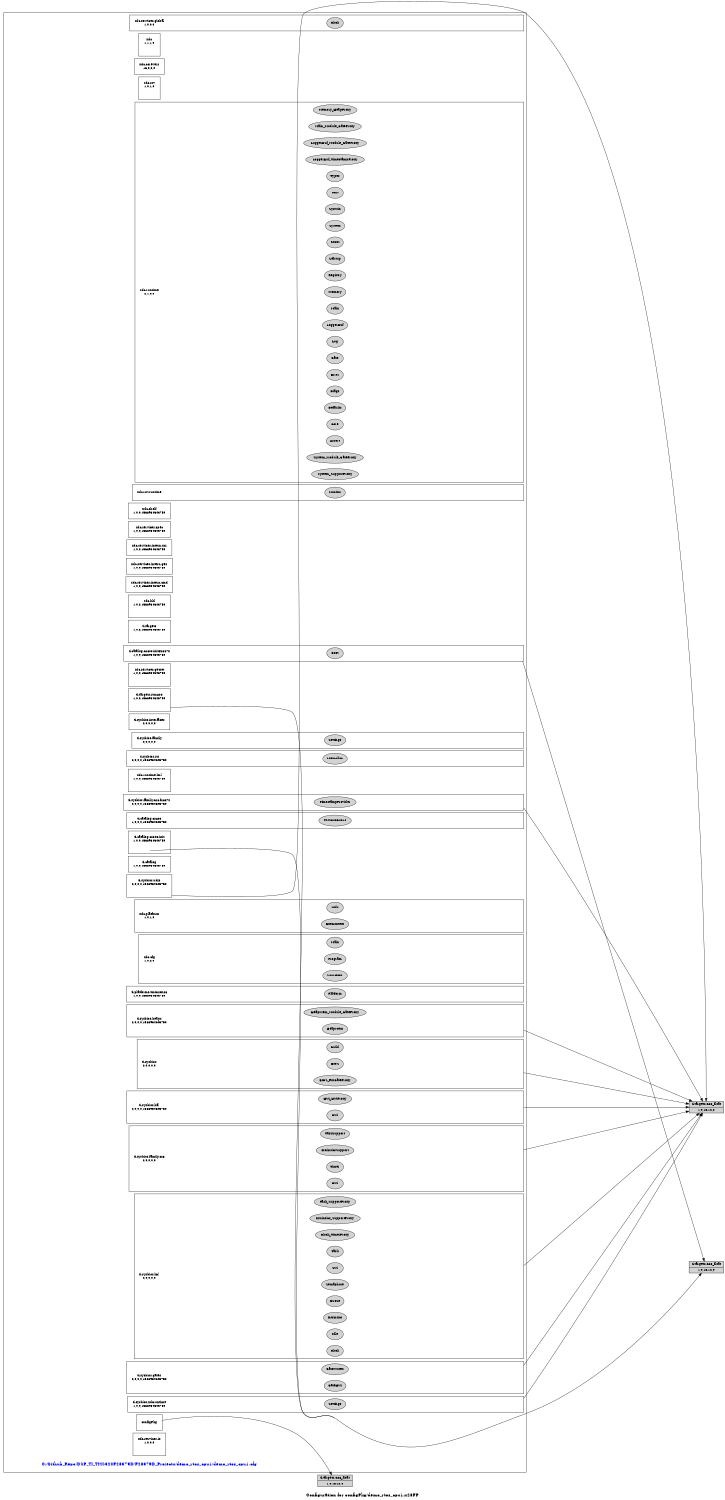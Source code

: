 digraph configuration {
    size="7.5,10";
    rankdir=LR;
    ranksep=".50 equally";
    concentrate=true;
    compound=true;
    label="\nConfiguration for configPkg/demo_rtos_cpu1.x28FP"
  node [font=Helvetica, fontsize=14, fontcolor=black];  subgraph cluster0 {label=""; __cfg [label="C:/Github_Repo/DSP_TI_TMS320F28379D/F28379D_Projects/demo_rtos_cpu1/demo_rtos_cpu1.cfg", color=white, fontcolor=blue];
    node [font=Helvetica, fontsize=10];    subgraph cluster1 {
        label="";
        xdc_services_global__top [shape=box,label="xdc.services.global\n1,0,0,0", color=white];
        xdc_services_global__bot [shape=point,label="", style=invis];
        xdc_services_global_Clock [style=filled,fillcolor=lightgray, label="Clock"];
        xdc_services_global__top -> xdc_services_global_Clock[style=invis];
        xdc_services_global_Clock -> xdc_services_global__bot[style=invis];
    }
    subgraph cluster2 {
        label="";
        xdc__top [shape=box,label="xdc\n1,1,1,0", color=white];
        xdc__bot [shape=point,label="", style=invis];
    }
    subgraph cluster3 {
        label="";
        xdc_corevers__top [shape=box,label="xdc.corevers\n16,0,2,0", color=white];
    }
    subgraph cluster4 {
        label="";
        xdc_rov__top [shape=box,label="xdc.rov\n1,0,1,0", color=white];
        xdc_rov__bot [shape=point,label="", style=invis];
    }
    subgraph cluster5 {
        label="";
        xdc_runtime__top [shape=box,label="xdc.runtime\n2,1,0,0", color=white];
        xdc_runtime__bot [shape=point,label="", style=invis];
        xdc_runtime_Assert [style=filled,fillcolor=lightgray, label="Assert"];
        xdc_runtime__top -> xdc_runtime_Assert[style=invis];
        xdc_runtime_Assert -> xdc_runtime__bot[style=invis];
        xdc_runtime_Core [style=filled,fillcolor=lightgray, label="Core"];
        xdc_runtime__top -> xdc_runtime_Core[style=invis];
        xdc_runtime_Core -> xdc_runtime__bot[style=invis];
        xdc_runtime_Defaults [style=filled,fillcolor=lightgray, label="Defaults"];
        xdc_runtime__top -> xdc_runtime_Defaults[style=invis];
        xdc_runtime_Defaults -> xdc_runtime__bot[style=invis];
        xdc_runtime_Diags [style=filled,fillcolor=lightgray, label="Diags"];
        xdc_runtime__top -> xdc_runtime_Diags[style=invis];
        xdc_runtime_Diags -> xdc_runtime__bot[style=invis];
        xdc_runtime_Error [style=filled,fillcolor=lightgray, label="Error"];
        xdc_runtime__top -> xdc_runtime_Error[style=invis];
        xdc_runtime_Error -> xdc_runtime__bot[style=invis];
        xdc_runtime_Gate [style=filled,fillcolor=lightgray, label="Gate"];
        xdc_runtime__top -> xdc_runtime_Gate[style=invis];
        xdc_runtime_Gate -> xdc_runtime__bot[style=invis];
        xdc_runtime_Log [style=filled,fillcolor=lightgray, label="Log"];
        xdc_runtime__top -> xdc_runtime_Log[style=invis];
        xdc_runtime_Log -> xdc_runtime__bot[style=invis];
        xdc_runtime_LoggerBuf [style=filled,fillcolor=lightgray, label="LoggerBuf"];
        xdc_runtime__top -> xdc_runtime_LoggerBuf[style=invis];
        xdc_runtime_LoggerBuf -> xdc_runtime__bot[style=invis];
        xdc_runtime_Main [style=filled,fillcolor=lightgray, label="Main"];
        xdc_runtime__top -> xdc_runtime_Main[style=invis];
        xdc_runtime_Main -> xdc_runtime__bot[style=invis];
        xdc_runtime_Memory [style=filled,fillcolor=lightgray, label="Memory"];
        xdc_runtime__top -> xdc_runtime_Memory[style=invis];
        xdc_runtime_Memory -> xdc_runtime__bot[style=invis];
        xdc_runtime_Registry [style=filled,fillcolor=lightgray, label="Registry"];
        xdc_runtime__top -> xdc_runtime_Registry[style=invis];
        xdc_runtime_Registry -> xdc_runtime__bot[style=invis];
        xdc_runtime_Startup [style=filled,fillcolor=lightgray, label="Startup"];
        xdc_runtime__top -> xdc_runtime_Startup[style=invis];
        xdc_runtime_Startup -> xdc_runtime__bot[style=invis];
        xdc_runtime_Reset [style=filled,fillcolor=lightgray, label="Reset"];
        xdc_runtime__top -> xdc_runtime_Reset[style=invis];
        xdc_runtime_Reset -> xdc_runtime__bot[style=invis];
        xdc_runtime_System [style=filled,fillcolor=lightgray, label="System"];
        xdc_runtime__top -> xdc_runtime_System[style=invis];
        xdc_runtime_System -> xdc_runtime__bot[style=invis];
        xdc_runtime_SysMin [style=filled,fillcolor=lightgray, label="SysMin"];
        xdc_runtime__top -> xdc_runtime_SysMin[style=invis];
        xdc_runtime_SysMin -> xdc_runtime__bot[style=invis];
        xdc_runtime_Text [style=filled,fillcolor=lightgray, label="Text"];
        xdc_runtime__top -> xdc_runtime_Text[style=invis];
        xdc_runtime_Text -> xdc_runtime__bot[style=invis];
        xdc_runtime_Types [style=filled,fillcolor=lightgray, label="Types"];
        xdc_runtime__top -> xdc_runtime_Types[style=invis];
        xdc_runtime_Types -> xdc_runtime__bot[style=invis];
        xdc_runtime_LoggerBuf_TimestampProxy [style=filled,fillcolor=lightgray, label="LoggerBuf_TimestampProxy"];
        xdc_runtime__top -> xdc_runtime_LoggerBuf_TimestampProxy[style=invis];
        xdc_runtime_LoggerBuf_TimestampProxy -> xdc_runtime__bot[style=invis];
        xdc_runtime_LoggerBuf_Module_GateProxy [style=filled,fillcolor=lightgray, label="LoggerBuf_Module_GateProxy"];
        xdc_runtime__top -> xdc_runtime_LoggerBuf_Module_GateProxy[style=invis];
        xdc_runtime_LoggerBuf_Module_GateProxy -> xdc_runtime__bot[style=invis];
        xdc_runtime_Main_Module_GateProxy [style=filled,fillcolor=lightgray, label="Main_Module_GateProxy"];
        xdc_runtime__top -> xdc_runtime_Main_Module_GateProxy[style=invis];
        xdc_runtime_Main_Module_GateProxy -> xdc_runtime__bot[style=invis];
        xdc_runtime_Memory_HeapProxy [style=filled,fillcolor=lightgray, label="Memory_HeapProxy"];
        xdc_runtime__top -> xdc_runtime_Memory_HeapProxy[style=invis];
        xdc_runtime_Memory_HeapProxy -> xdc_runtime__bot[style=invis];
        xdc_runtime_System_SupportProxy [style=filled,fillcolor=lightgray, label="System_SupportProxy"];
        xdc_runtime__top -> xdc_runtime_System_SupportProxy[style=invis];
        xdc_runtime_System_SupportProxy -> xdc_runtime__bot[style=invis];
        xdc_runtime_System_Module_GateProxy [style=filled,fillcolor=lightgray, label="System_Module_GateProxy"];
        xdc_runtime__top -> xdc_runtime_System_Module_GateProxy[style=invis];
        xdc_runtime_System_Module_GateProxy -> xdc_runtime__bot[style=invis];
    }
    subgraph cluster6 {
        label="";
        xdc_rov_runtime__top [shape=box,label="xdc.rov.runtime\n", color=white];
        xdc_rov_runtime__bot [shape=point,label="", style=invis];
        xdc_rov_runtime_Monitor [style=filled,fillcolor=lightgray, label="Monitor"];
        xdc_rov_runtime__top -> xdc_rov_runtime_Monitor[style=invis];
        xdc_rov_runtime_Monitor -> xdc_rov_runtime__bot[style=invis];
    }
    subgraph cluster7 {
        label="";
        xdc_shelf__top [shape=box,label="xdc.shelf\n1,0,0,1568934643750", color=white];
    }
    subgraph cluster8 {
        label="";
        xdc_services_spec__top [shape=box,label="xdc.services.spec\n1,0,0,1568934643750", color=white];
    }
    subgraph cluster9 {
        label="";
        xdc_services_intern_xsr__top [shape=box,label="xdc.services.intern.xsr\n1,0,0,1568934643750", color=white];
    }
    subgraph cluster10 {
        label="";
        xdc_services_intern_gen__top [shape=box,label="xdc.services.intern.gen\n1,0,0,1568934643750", color=white];
    }
    subgraph cluster11 {
        label="";
        xdc_services_intern_cmd__top [shape=box,label="xdc.services.intern.cmd\n1,0,0,1568934643750", color=white];
    }
    subgraph cluster12 {
        label="";
        xdc_bld__top [shape=box,label="xdc.bld\n1,0,2,1568934643750", color=white];
        xdc_bld__bot [shape=point,label="", style=invis];
    }
    subgraph cluster13 {
        label="";
        ti_targets__top [shape=box,label="ti.targets\n1,0,3,1568934643750", color=white];
        ti_targets__bot [shape=point,label="", style=invis];
    }
    subgraph cluster14 {
        label="";
        ti_catalog_c2800_initF2837x__top [shape=box,label="ti.catalog.c2800.initF2837x\n1,0,0,1568934643750", color=white];
        ti_catalog_c2800_initF2837x__bot [shape=point,label="", style=invis];
        ti_catalog_c2800_initF2837x_Boot [style=filled,fillcolor=lightgray, label="Boot"];
        ti_catalog_c2800_initF2837x__top -> ti_catalog_c2800_initF2837x_Boot[style=invis];
        ti_catalog_c2800_initF2837x_Boot -> ti_catalog_c2800_initF2837x__bot[style=invis];
    }
    subgraph cluster15 {
        label="";
        xdc_services_getset__top [shape=box,label="xdc.services.getset\n1,0,0,1568934643750", color=white];
        xdc_services_getset__bot [shape=point,label="", style=invis];
    }
    subgraph cluster16 {
        label="";
        ti_targets_rts2800__top [shape=box,label="ti.targets.rts2800\n1,0,0,1568934643750", color=white];
        ti_targets_rts2800__bot [shape=point,label="", style=invis];
    }
    subgraph cluster17 {
        label="";
        ti_sysbios_interfaces__top [shape=box,label="ti.sysbios.interfaces\n2,0,0,0,0", color=white];
    }
    subgraph cluster18 {
        label="";
        ti_sysbios_family__top [shape=box,label="ti.sysbios.family\n2,0,0,0,0", color=white];
        ti_sysbios_family__bot [shape=point,label="", style=invis];
        ti_sysbios_family_Settings [style=filled,fillcolor=lightgray, label="Settings"];
        ti_sysbios_family__top -> ti_sysbios_family_Settings[style=invis];
        ti_sysbios_family_Settings -> ti_sysbios_family__bot[style=invis];
    }
    subgraph cluster19 {
        label="";
        ti_sysbios_rts__top [shape=box,label="ti.sysbios.rts\n2,0,0,0,1568934643750", color=white];
        ti_sysbios_rts__bot [shape=point,label="", style=invis];
        ti_sysbios_rts_MemAlloc [style=filled,fillcolor=lightgray, label="MemAlloc"];
        ti_sysbios_rts__top -> ti_sysbios_rts_MemAlloc[style=invis];
        ti_sysbios_rts_MemAlloc -> ti_sysbios_rts__bot[style=invis];
    }
    subgraph cluster20 {
        label="";
        xdc_runtime_knl__top [shape=box,label="xdc.runtime.knl\n1,0,0,1568934643750", color=white];
        xdc_runtime_knl__bot [shape=point,label="", style=invis];
    }
    subgraph cluster21 {
        label="";
        ti_sysbios_family_c28_f2837x__top [shape=box,label="ti.sysbios.family.c28.f2837x\n2,0,0,0,1568934643750", color=white];
        ti_sysbios_family_c28_f2837x__bot [shape=point,label="", style=invis];
        ti_sysbios_family_c28_f2837x_TimestampProvider [style=filled,fillcolor=lightgray, label="TimestampProvider"];
        ti_sysbios_family_c28_f2837x__top -> ti_sysbios_family_c28_f2837x_TimestampProvider[style=invis];
        ti_sysbios_family_c28_f2837x_TimestampProvider -> ti_sysbios_family_c28_f2837x__bot[style=invis];
    }
    subgraph cluster22 {
        label="";
        ti_catalog_c2800_init__top [shape=box,label="ti.catalog.c2800.init\n1,0,0,1568934643750", color=white];
        ti_catalog_c2800_init__bot [shape=point,label="", style=invis];
    }
    subgraph cluster23 {
        label="";
        ti_catalog_c2800__top [shape=box,label="ti.catalog.c2800\n1,0,0,0,1568934643750", color=white];
        ti_catalog_c2800__bot [shape=point,label="", style=invis];
        ti_catalog_c2800_TMS320C2812 [style=filled,fillcolor=lightgray, label="TMS320C2812"];
        ti_catalog_c2800__top -> ti_catalog_c2800_TMS320C2812[style=invis];
        ti_catalog_c2800_TMS320C2812 -> ti_catalog_c2800__bot[style=invis];
    }
    subgraph cluster24 {
        label="";
        ti_catalog__top [shape=box,label="ti.catalog\n1,0,0,1568934643750", color=white];
    }
    subgraph cluster25 {
        label="";
        xdc_platform__top [shape=box,label="xdc.platform\n1,0,1,0", color=white];
        xdc_platform__bot [shape=point,label="", style=invis];
        xdc_platform_ExeContext [style=filled,fillcolor=lightgray, label="ExeContext"];
        xdc_platform__top -> xdc_platform_ExeContext[style=invis];
        xdc_platform_ExeContext -> xdc_platform__bot[style=invis];
        xdc_platform_Utils [style=filled,fillcolor=lightgray, label="Utils"];
        xdc_platform__top -> xdc_platform_Utils[style=invis];
        xdc_platform_Utils -> xdc_platform__bot[style=invis];
    }
    subgraph cluster26 {
        label="";
        xdc_cfg__top [shape=box,label="xdc.cfg\n1,0,2,0", color=white];
        xdc_cfg__bot [shape=point,label="", style=invis];
        xdc_cfg_Program [style=filled,fillcolor=lightgray, label="Program"];
        xdc_cfg__top -> xdc_cfg_Program[style=invis];
        xdc_cfg_Program -> xdc_cfg__bot[style=invis];
        xdc_cfg_Main [style=filled,fillcolor=lightgray, label="Main"];
        xdc_cfg__top -> xdc_cfg_Main[style=invis];
        xdc_cfg_Main -> xdc_cfg__bot[style=invis];
        xdc_cfg_SourceDir [style=filled,fillcolor=lightgray, label="SourceDir"];
        xdc_cfg__top -> xdc_cfg_SourceDir[style=invis];
        xdc_cfg_SourceDir -> xdc_cfg__bot[style=invis];
    }
    subgraph cluster27 {
        label="";
        ti_platforms_tms320x28__top [shape=box,label="ti.platforms.tms320x28\n1,0,0,1568934643750", color=white];
        ti_platforms_tms320x28__bot [shape=point,label="", style=invis];
        ti_platforms_tms320x28_Platform [style=filled,fillcolor=lightgray, label="Platform"];
        ti_platforms_tms320x28__top -> ti_platforms_tms320x28_Platform[style=invis];
        ti_platforms_tms320x28_Platform -> ti_platforms_tms320x28__bot[style=invis];
    }
    subgraph cluster28 {
        label="";
        ti_sysbios__top [shape=box,label="ti.sysbios\n2,0,0,0,0", color=white];
        ti_sysbios__bot [shape=point,label="", style=invis];
        ti_sysbios_BIOS [style=filled,fillcolor=lightgray, label="BIOS"];
        ti_sysbios__top -> ti_sysbios_BIOS[style=invis];
        ti_sysbios_BIOS -> ti_sysbios__bot[style=invis];
        ti_sysbios_Build [style=filled,fillcolor=lightgray, label="Build"];
        ti_sysbios__top -> ti_sysbios_Build[style=invis];
        ti_sysbios_Build -> ti_sysbios__bot[style=invis];
        ti_sysbios_BIOS_RtsGateProxy [style=filled,fillcolor=lightgray, label="BIOS_RtsGateProxy"];
        ti_sysbios__top -> ti_sysbios_BIOS_RtsGateProxy[style=invis];
        ti_sysbios_BIOS_RtsGateProxy -> ti_sysbios__bot[style=invis];
    }
    subgraph cluster29 {
        label="";
        ti_sysbios_hal__top [shape=box,label="ti.sysbios.hal\n2,0,0,0,1568934643750", color=white];
        ti_sysbios_hal__bot [shape=point,label="", style=invis];
        ti_sysbios_hal_Hwi [style=filled,fillcolor=lightgray, label="Hwi"];
        ti_sysbios_hal__top -> ti_sysbios_hal_Hwi[style=invis];
        ti_sysbios_hal_Hwi -> ti_sysbios_hal__bot[style=invis];
        ti_sysbios_hal_Hwi_HwiProxy [style=filled,fillcolor=lightgray, label="Hwi_HwiProxy"];
        ti_sysbios_hal__top -> ti_sysbios_hal_Hwi_HwiProxy[style=invis];
        ti_sysbios_hal_Hwi_HwiProxy -> ti_sysbios_hal__bot[style=invis];
    }
    subgraph cluster30 {
        label="";
        ti_sysbios_family_c28__top [shape=box,label="ti.sysbios.family.c28\n2,0,0,0,0", color=white];
        ti_sysbios_family_c28__bot [shape=point,label="", style=invis];
        ti_sysbios_family_c28_Hwi [style=filled,fillcolor=lightgray, label="Hwi"];
        ti_sysbios_family_c28__top -> ti_sysbios_family_c28_Hwi[style=invis];
        ti_sysbios_family_c28_Hwi -> ti_sysbios_family_c28__bot[style=invis];
        ti_sysbios_family_c28_Timer [style=filled,fillcolor=lightgray, label="Timer"];
        ti_sysbios_family_c28__top -> ti_sysbios_family_c28_Timer[style=invis];
        ti_sysbios_family_c28_Timer -> ti_sysbios_family_c28__bot[style=invis];
        ti_sysbios_family_c28_IntrinsicsSupport [style=filled,fillcolor=lightgray, label="IntrinsicsSupport"];
        ti_sysbios_family_c28__top -> ti_sysbios_family_c28_IntrinsicsSupport[style=invis];
        ti_sysbios_family_c28_IntrinsicsSupport -> ti_sysbios_family_c28__bot[style=invis];
        ti_sysbios_family_c28_TaskSupport [style=filled,fillcolor=lightgray, label="TaskSupport"];
        ti_sysbios_family_c28__top -> ti_sysbios_family_c28_TaskSupport[style=invis];
        ti_sysbios_family_c28_TaskSupport -> ti_sysbios_family_c28__bot[style=invis];
    }
    subgraph cluster31 {
        label="";
        ti_sysbios_knl__top [shape=box,label="ti.sysbios.knl\n2,0,0,0,0", color=white];
        ti_sysbios_knl__bot [shape=point,label="", style=invis];
        ti_sysbios_knl_Clock [style=filled,fillcolor=lightgray, label="Clock"];
        ti_sysbios_knl__top -> ti_sysbios_knl_Clock[style=invis];
        ti_sysbios_knl_Clock -> ti_sysbios_knl__bot[style=invis];
        ti_sysbios_knl_Idle [style=filled,fillcolor=lightgray, label="Idle"];
        ti_sysbios_knl__top -> ti_sysbios_knl_Idle[style=invis];
        ti_sysbios_knl_Idle -> ti_sysbios_knl__bot[style=invis];
        ti_sysbios_knl_Intrinsics [style=filled,fillcolor=lightgray, label="Intrinsics"];
        ti_sysbios_knl__top -> ti_sysbios_knl_Intrinsics[style=invis];
        ti_sysbios_knl_Intrinsics -> ti_sysbios_knl__bot[style=invis];
        ti_sysbios_knl_Queue [style=filled,fillcolor=lightgray, label="Queue"];
        ti_sysbios_knl__top -> ti_sysbios_knl_Queue[style=invis];
        ti_sysbios_knl_Queue -> ti_sysbios_knl__bot[style=invis];
        ti_sysbios_knl_Semaphore [style=filled,fillcolor=lightgray, label="Semaphore"];
        ti_sysbios_knl__top -> ti_sysbios_knl_Semaphore[style=invis];
        ti_sysbios_knl_Semaphore -> ti_sysbios_knl__bot[style=invis];
        ti_sysbios_knl_Swi [style=filled,fillcolor=lightgray, label="Swi"];
        ti_sysbios_knl__top -> ti_sysbios_knl_Swi[style=invis];
        ti_sysbios_knl_Swi -> ti_sysbios_knl__bot[style=invis];
        ti_sysbios_knl_Task [style=filled,fillcolor=lightgray, label="Task"];
        ti_sysbios_knl__top -> ti_sysbios_knl_Task[style=invis];
        ti_sysbios_knl_Task -> ti_sysbios_knl__bot[style=invis];
        ti_sysbios_knl_Clock_TimerProxy [style=filled,fillcolor=lightgray, label="Clock_TimerProxy"];
        ti_sysbios_knl__top -> ti_sysbios_knl_Clock_TimerProxy[style=invis];
        ti_sysbios_knl_Clock_TimerProxy -> ti_sysbios_knl__bot[style=invis];
        ti_sysbios_knl_Intrinsics_SupportProxy [style=filled,fillcolor=lightgray, label="Intrinsics_SupportProxy"];
        ti_sysbios_knl__top -> ti_sysbios_knl_Intrinsics_SupportProxy[style=invis];
        ti_sysbios_knl_Intrinsics_SupportProxy -> ti_sysbios_knl__bot[style=invis];
        ti_sysbios_knl_Task_SupportProxy [style=filled,fillcolor=lightgray, label="Task_SupportProxy"];
        ti_sysbios_knl__top -> ti_sysbios_knl_Task_SupportProxy[style=invis];
        ti_sysbios_knl_Task_SupportProxy -> ti_sysbios_knl__bot[style=invis];
    }
    subgraph cluster32 {
        label="";
        ti_sysbios_gates__top [shape=box,label="ti.sysbios.gates\n2,0,0,0,1568934643750", color=white];
        ti_sysbios_gates__bot [shape=point,label="", style=invis];
        ti_sysbios_gates_GateHwi [style=filled,fillcolor=lightgray, label="GateHwi"];
        ti_sysbios_gates__top -> ti_sysbios_gates_GateHwi[style=invis];
        ti_sysbios_gates_GateHwi -> ti_sysbios_gates__bot[style=invis];
        ti_sysbios_gates_GateMutex [style=filled,fillcolor=lightgray, label="GateMutex"];
        ti_sysbios_gates__top -> ti_sysbios_gates_GateMutex[style=invis];
        ti_sysbios_gates_GateMutex -> ti_sysbios_gates__bot[style=invis];
    }
    subgraph cluster33 {
        label="";
        ti_sysbios_xdcruntime__top [shape=box,label="ti.sysbios.xdcruntime\n1,0,0,1568934643750", color=white];
        ti_sysbios_xdcruntime__bot [shape=point,label="", style=invis];
        ti_sysbios_xdcruntime_Settings [style=filled,fillcolor=lightgray, label="Settings"];
        ti_sysbios_xdcruntime__top -> ti_sysbios_xdcruntime_Settings[style=invis];
        ti_sysbios_xdcruntime_Settings -> ti_sysbios_xdcruntime__bot[style=invis];
    }
    subgraph cluster34 {
        label="";
        ti_sysbios_heaps__top [shape=box,label="ti.sysbios.heaps\n2,0,0,0,1568934643750", color=white];
        ti_sysbios_heaps__bot [shape=point,label="", style=invis];
        ti_sysbios_heaps_HeapMem [style=filled,fillcolor=lightgray, label="HeapMem"];
        ti_sysbios_heaps__top -> ti_sysbios_heaps_HeapMem[style=invis];
        ti_sysbios_heaps_HeapMem -> ti_sysbios_heaps__bot[style=invis];
        ti_sysbios_heaps_HeapMem_Module_GateProxy [style=filled,fillcolor=lightgray, label="HeapMem_Module_GateProxy"];
        ti_sysbios_heaps__top -> ti_sysbios_heaps_HeapMem_Module_GateProxy[style=invis];
        ti_sysbios_heaps_HeapMem_Module_GateProxy -> ti_sysbios_heaps__bot[style=invis];
    }
    subgraph cluster35 {
        label="";
        ti_sysbios_utils__top [shape=box,label="ti.sysbios.utils\n2,0,0,0,1568934643750", color=white];
        ti_sysbios_utils__bot [shape=point,label="", style=invis];
    }
    subgraph cluster36 {
        label="";
        configPkg__top [shape=box,label="configPkg\n", color=white];
    }
    subgraph cluster37 {
        label="";
        xdc_services_io__top [shape=box,label="xdc.services.io\n1,0,0,0", color=white];
        xdc_services_io__bot [shape=point,label="", style=invis];
    }
  }
  node [font=Helvetica, fontsize=10];
    ti_targets_C28_float__1_0_18__12_0 [shape=record,label="ti.targets.C28_float|1,0,18.12,0",style=filled, fillcolor=lightgrey];
    ti_catalog_c2800_initF2837x__bot -> ti_targets_C28_float__1_0_18__12_0 [ltail=cluster14];
    ti_targets_C28_float__1_0_18__12_0 [shape=record,label="ti.targets.C28_float|1,0,18.12,0",style=filled, fillcolor=lightgrey];
    ti_targets_rts2800__bot -> ti_targets_C28_float__1_0_18__12_0 [ltail=cluster16];
    ti_targets_C28_float__1_0_18__12_2 [shape=record,label="ti.targets.C28_float|1,0,18.12,2",style=filled, fillcolor=lightgrey];
    ti_sysbios_family_c28_f2837x__bot -> ti_targets_C28_float__1_0_18__12_2 [ltail=cluster21];
    ti_targets_C28_float__1_0_18__12_0 [shape=record,label="ti.targets.C28_float|1,0,18.12,0",style=filled, fillcolor=lightgrey];
    ti_catalog_c2800_init__bot -> ti_targets_C28_float__1_0_18__12_0 [ltail=cluster22];
    ti_targets_C28_float__1_0_18__12_2 [shape=record,label="ti.targets.C28_float|1,0,18.12,2",style=filled, fillcolor=lightgrey];
    ti_sysbios__bot -> ti_targets_C28_float__1_0_18__12_2 [ltail=cluster28];
    ti_targets_C28_float__1_0_18__12_2 [shape=record,label="ti.targets.C28_float|1,0,18.12,2",style=filled, fillcolor=lightgrey];
    ti_sysbios_hal__bot -> ti_targets_C28_float__1_0_18__12_2 [ltail=cluster29];
    ti_targets_C28_float__1_0_18__12_2 [shape=record,label="ti.targets.C28_float|1,0,18.12,2",style=filled, fillcolor=lightgrey];
    ti_sysbios_family_c28__bot -> ti_targets_C28_float__1_0_18__12_2 [ltail=cluster30];
    ti_targets_C28_float__1_0_18__12_2 [shape=record,label="ti.targets.C28_float|1,0,18.12,2",style=filled, fillcolor=lightgrey];
    ti_sysbios_knl__bot -> ti_targets_C28_float__1_0_18__12_2 [ltail=cluster31];
    ti_targets_C28_float__1_0_18__12_2 [shape=record,label="ti.targets.C28_float|1,0,18.12,2",style=filled, fillcolor=lightgrey];
    ti_sysbios_gates__bot -> ti_targets_C28_float__1_0_18__12_2 [ltail=cluster32];
    ti_targets_C28_float__1_0_18__12_2 [shape=record,label="ti.targets.C28_float|1,0,18.12,2",style=filled, fillcolor=lightgrey];
    ti_sysbios_xdcruntime__bot -> ti_targets_C28_float__1_0_18__12_2 [ltail=cluster33];
    ti_targets_C28_float__1_0_18__12_2 [shape=record,label="ti.targets.C28_float|1,0,18.12,2",style=filled, fillcolor=lightgrey];
    ti_sysbios_heaps__bot -> ti_targets_C28_float__1_0_18__12_2 [ltail=cluster34];
    ti_targets_C28_float__1_0_18__12_2 [shape=record,label="ti.targets.C28_float|1,0,18.12,2",style=filled, fillcolor=lightgrey];
    ti_sysbios_utils__bot -> ti_targets_C28_float__1_0_18__12_2 [ltail=cluster35];
    ti_targets_C28_float__1_0_18__12_4 [shape=record,label="ti.targets.C28_float|1,0,18.12,4",style=filled, fillcolor=lightgrey];
    configPkg__top -> ti_targets_C28_float__1_0_18__12_4 [ltail=cluster36];
}
